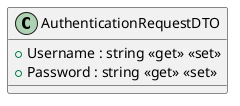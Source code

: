 @startuml
class AuthenticationRequestDTO {
    + Username : string <<get>> <<set>>
    + Password : string <<get>> <<set>>
}
@enduml

